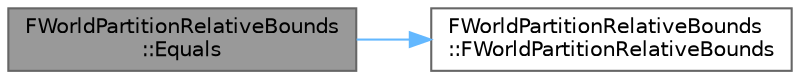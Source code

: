 digraph "FWorldPartitionRelativeBounds::Equals"
{
 // INTERACTIVE_SVG=YES
 // LATEX_PDF_SIZE
  bgcolor="transparent";
  edge [fontname=Helvetica,fontsize=10,labelfontname=Helvetica,labelfontsize=10];
  node [fontname=Helvetica,fontsize=10,shape=box,height=0.2,width=0.4];
  rankdir="LR";
  Node1 [id="Node000001",label="FWorldPartitionRelativeBounds\l::Equals",height=0.2,width=0.4,color="gray40", fillcolor="grey60", style="filled", fontcolor="black",tooltip=" "];
  Node1 -> Node2 [id="edge1_Node000001_Node000002",color="steelblue1",style="solid",tooltip=" "];
  Node2 [id="Node000002",label="FWorldPartitionRelativeBounds\l::FWorldPartitionRelativeBounds",height=0.2,width=0.4,color="grey40", fillcolor="white", style="filled",URL="$d0/d20/structFWorldPartitionRelativeBounds.html#a11a3759cf03cb66ae16a90b2fca8a691",tooltip=" "];
}
